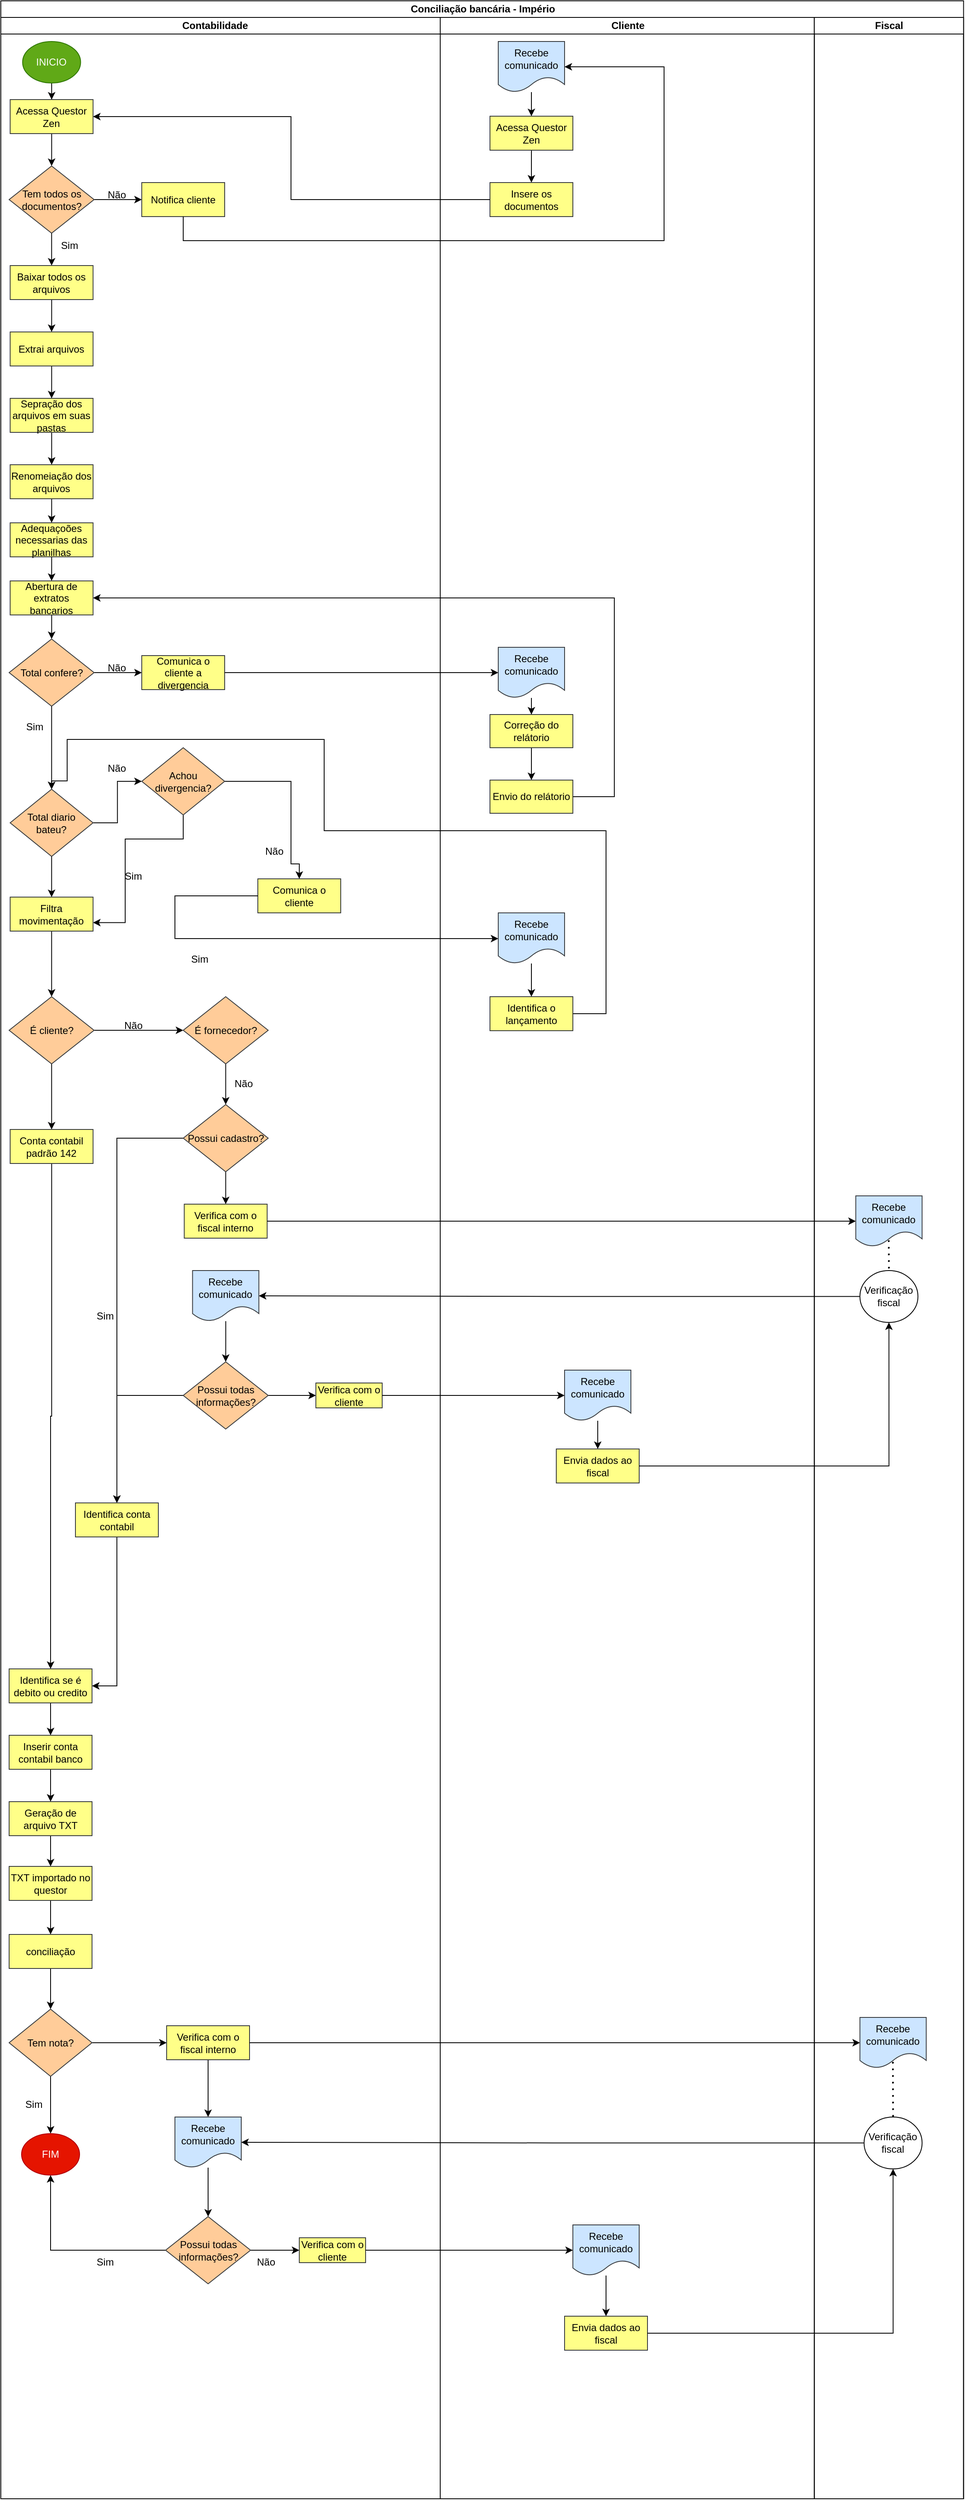 <mxfile version="28.0.4">
  <diagram name="Página-1" id="gt7JFg-ZeBFGMat_TXNC">
    <mxGraphModel dx="1097" dy="1836" grid="1" gridSize="10" guides="1" tooltips="1" connect="1" arrows="1" fold="1" page="1" pageScale="1" pageWidth="827" pageHeight="1169" math="0" shadow="0">
      <root>
        <mxCell id="0" />
        <mxCell id="1" parent="0" />
        <mxCell id="XrPwsxhPPcAVkraKSBYi-13" value="Conciliação bancária - Império" style="swimlane;childLayout=stackLayout;resizeParent=1;resizeParentMax=0;startSize=20;html=1;" parent="1" vertex="1">
          <mxGeometry y="-1120" width="1161.25" height="3010" as="geometry" />
        </mxCell>
        <mxCell id="XrPwsxhPPcAVkraKSBYi-14" value="&amp;nbsp; &amp;nbsp; &amp;nbsp; Contabilidade&lt;span style=&quot;white-space: pre;&quot;&gt;&#x9;&lt;/span&gt;&lt;span style=&quot;white-space: pre;&quot;&gt;&#x9;&lt;/span&gt;" style="swimlane;startSize=20;html=1;align=center;" parent="XrPwsxhPPcAVkraKSBYi-13" vertex="1">
          <mxGeometry y="20" width="530" height="2990" as="geometry" />
        </mxCell>
        <mxCell id="XrPwsxhPPcAVkraKSBYi-31" style="edgeStyle=orthogonalEdgeStyle;rounded=0;orthogonalLoop=1;jettySize=auto;html=1;" parent="XrPwsxhPPcAVkraKSBYi-14" source="XrPwsxhPPcAVkraKSBYi-18" target="XrPwsxhPPcAVkraKSBYi-28" edge="1">
          <mxGeometry relative="1" as="geometry" />
        </mxCell>
        <mxCell id="XrPwsxhPPcAVkraKSBYi-18" value="INICIO" style="ellipse;whiteSpace=wrap;html=1;fillColor=#60a917;fontColor=#ffffff;strokeColor=#2D7600;" parent="XrPwsxhPPcAVkraKSBYi-14" vertex="1">
          <mxGeometry x="26.25" y="29" width="70" height="50" as="geometry" />
        </mxCell>
        <mxCell id="XrPwsxhPPcAVkraKSBYi-35" style="edgeStyle=orthogonalEdgeStyle;rounded=0;orthogonalLoop=1;jettySize=auto;html=1;entryX=0.5;entryY=0;entryDx=0;entryDy=0;" parent="XrPwsxhPPcAVkraKSBYi-14" source="XrPwsxhPPcAVkraKSBYi-21" target="XrPwsxhPPcAVkraKSBYi-24" edge="1">
          <mxGeometry relative="1" as="geometry" />
        </mxCell>
        <mxCell id="XrPwsxhPPcAVkraKSBYi-37" style="edgeStyle=orthogonalEdgeStyle;rounded=0;orthogonalLoop=1;jettySize=auto;html=1;entryX=0;entryY=0.5;entryDx=0;entryDy=0;" parent="XrPwsxhPPcAVkraKSBYi-14" source="XrPwsxhPPcAVkraKSBYi-21" target="XrPwsxhPPcAVkraKSBYi-36" edge="1">
          <mxGeometry relative="1" as="geometry" />
        </mxCell>
        <mxCell id="XrPwsxhPPcAVkraKSBYi-21" value="Tem todos os documentos?" style="rhombus;whiteSpace=wrap;html=1;fillColor=#ffcc99;strokeColor=#36393d;" parent="XrPwsxhPPcAVkraKSBYi-14" vertex="1">
          <mxGeometry x="10" y="179" width="102.5" height="81" as="geometry" />
        </mxCell>
        <mxCell id="XrPwsxhPPcAVkraKSBYi-52" style="edgeStyle=orthogonalEdgeStyle;rounded=0;orthogonalLoop=1;jettySize=auto;html=1;entryX=0.5;entryY=0;entryDx=0;entryDy=0;" parent="XrPwsxhPPcAVkraKSBYi-14" source="XrPwsxhPPcAVkraKSBYi-24" target="XrPwsxhPPcAVkraKSBYi-51" edge="1">
          <mxGeometry relative="1" as="geometry" />
        </mxCell>
        <mxCell id="XrPwsxhPPcAVkraKSBYi-24" value="Baixar todos os arquivos" style="rounded=0;whiteSpace=wrap;html=1;fillColor=#ffff88;strokeColor=#36393d;" parent="XrPwsxhPPcAVkraKSBYi-14" vertex="1">
          <mxGeometry x="11.25" y="299" width="100" height="41" as="geometry" />
        </mxCell>
        <mxCell id="XrPwsxhPPcAVkraKSBYi-32" style="edgeStyle=orthogonalEdgeStyle;rounded=0;orthogonalLoop=1;jettySize=auto;html=1;entryX=0.5;entryY=0;entryDx=0;entryDy=0;" parent="XrPwsxhPPcAVkraKSBYi-14" source="XrPwsxhPPcAVkraKSBYi-28" target="XrPwsxhPPcAVkraKSBYi-21" edge="1">
          <mxGeometry relative="1" as="geometry" />
        </mxCell>
        <mxCell id="XrPwsxhPPcAVkraKSBYi-28" value="Acessa Questor Zen" style="rounded=0;whiteSpace=wrap;html=1;fillColor=#ffff88;strokeColor=#36393d;" parent="XrPwsxhPPcAVkraKSBYi-14" vertex="1">
          <mxGeometry x="11.25" y="99" width="100" height="41" as="geometry" />
        </mxCell>
        <mxCell id="XrPwsxhPPcAVkraKSBYi-36" value="Notifica cliente" style="rounded=0;whiteSpace=wrap;html=1;fillColor=#ffff88;strokeColor=#36393d;" parent="XrPwsxhPPcAVkraKSBYi-14" vertex="1">
          <mxGeometry x="170" y="199" width="100" height="41" as="geometry" />
        </mxCell>
        <mxCell id="XrPwsxhPPcAVkraKSBYi-38" value="Sim" style="text;strokeColor=none;align=center;fillColor=none;html=1;verticalAlign=middle;whiteSpace=wrap;rounded=0;" parent="XrPwsxhPPcAVkraKSBYi-14" vertex="1">
          <mxGeometry x="52.5" y="260" width="60" height="30" as="geometry" />
        </mxCell>
        <mxCell id="XrPwsxhPPcAVkraKSBYi-39" value="Não" style="text;strokeColor=none;align=center;fillColor=none;html=1;verticalAlign=middle;whiteSpace=wrap;rounded=0;" parent="XrPwsxhPPcAVkraKSBYi-14" vertex="1">
          <mxGeometry x="110" y="199" width="60" height="30" as="geometry" />
        </mxCell>
        <mxCell id="XrPwsxhPPcAVkraKSBYi-81" style="edgeStyle=orthogonalEdgeStyle;rounded=0;orthogonalLoop=1;jettySize=auto;html=1;entryX=0.5;entryY=0;entryDx=0;entryDy=0;" parent="XrPwsxhPPcAVkraKSBYi-14" source="XrPwsxhPPcAVkraKSBYi-51" target="XrPwsxhPPcAVkraKSBYi-80" edge="1">
          <mxGeometry relative="1" as="geometry" />
        </mxCell>
        <mxCell id="XrPwsxhPPcAVkraKSBYi-51" value="Extrai arquivos" style="rounded=0;whiteSpace=wrap;html=1;fillColor=#ffff88;strokeColor=#36393d;" parent="XrPwsxhPPcAVkraKSBYi-14" vertex="1">
          <mxGeometry x="11.25" y="379" width="100" height="41" as="geometry" />
        </mxCell>
        <mxCell id="XrPwsxhPPcAVkraKSBYi-83" style="edgeStyle=orthogonalEdgeStyle;rounded=0;orthogonalLoop=1;jettySize=auto;html=1;" parent="XrPwsxhPPcAVkraKSBYi-14" source="XrPwsxhPPcAVkraKSBYi-80" target="XrPwsxhPPcAVkraKSBYi-82" edge="1">
          <mxGeometry relative="1" as="geometry" />
        </mxCell>
        <mxCell id="XrPwsxhPPcAVkraKSBYi-80" value="Sepração dos arquivos em suas pastas" style="rounded=0;whiteSpace=wrap;html=1;fillColor=#ffff88;strokeColor=#36393d;" parent="XrPwsxhPPcAVkraKSBYi-14" vertex="1">
          <mxGeometry x="11.25" y="459" width="100" height="41" as="geometry" />
        </mxCell>
        <mxCell id="XrPwsxhPPcAVkraKSBYi-85" style="edgeStyle=orthogonalEdgeStyle;rounded=0;orthogonalLoop=1;jettySize=auto;html=1;entryX=0.5;entryY=0;entryDx=0;entryDy=0;" parent="XrPwsxhPPcAVkraKSBYi-14" source="XrPwsxhPPcAVkraKSBYi-82" target="XrPwsxhPPcAVkraKSBYi-84" edge="1">
          <mxGeometry relative="1" as="geometry" />
        </mxCell>
        <mxCell id="XrPwsxhPPcAVkraKSBYi-82" value="Renomeiação dos arquivos" style="rounded=0;whiteSpace=wrap;html=1;fillColor=#ffff88;strokeColor=#36393d;" parent="XrPwsxhPPcAVkraKSBYi-14" vertex="1">
          <mxGeometry x="11.25" y="539" width="100" height="41" as="geometry" />
        </mxCell>
        <mxCell id="XrPwsxhPPcAVkraKSBYi-87" style="edgeStyle=orthogonalEdgeStyle;rounded=0;orthogonalLoop=1;jettySize=auto;html=1;entryX=0.5;entryY=0;entryDx=0;entryDy=0;" parent="XrPwsxhPPcAVkraKSBYi-14" source="XrPwsxhPPcAVkraKSBYi-84" target="XrPwsxhPPcAVkraKSBYi-86" edge="1">
          <mxGeometry relative="1" as="geometry" />
        </mxCell>
        <mxCell id="XrPwsxhPPcAVkraKSBYi-84" value="Adequaçoões necessarias das planilhas" style="rounded=0;whiteSpace=wrap;html=1;fillColor=#ffff88;strokeColor=#36393d;" parent="XrPwsxhPPcAVkraKSBYi-14" vertex="1">
          <mxGeometry x="11.25" y="609" width="100" height="41" as="geometry" />
        </mxCell>
        <mxCell id="XrPwsxhPPcAVkraKSBYi-89" style="edgeStyle=orthogonalEdgeStyle;rounded=0;orthogonalLoop=1;jettySize=auto;html=1;" parent="XrPwsxhPPcAVkraKSBYi-14" source="XrPwsxhPPcAVkraKSBYi-86" target="XrPwsxhPPcAVkraKSBYi-88" edge="1">
          <mxGeometry relative="1" as="geometry" />
        </mxCell>
        <mxCell id="XrPwsxhPPcAVkraKSBYi-86" value="Abertura de extratos bancarios" style="rounded=0;whiteSpace=wrap;html=1;fillColor=#ffff88;strokeColor=#36393d;" parent="XrPwsxhPPcAVkraKSBYi-14" vertex="1">
          <mxGeometry x="11.25" y="679" width="100" height="41" as="geometry" />
        </mxCell>
        <mxCell id="XrPwsxhPPcAVkraKSBYi-91" style="edgeStyle=orthogonalEdgeStyle;rounded=0;orthogonalLoop=1;jettySize=auto;html=1;entryX=0;entryY=0.5;entryDx=0;entryDy=0;" parent="XrPwsxhPPcAVkraKSBYi-14" source="XrPwsxhPPcAVkraKSBYi-88" target="XrPwsxhPPcAVkraKSBYi-90" edge="1">
          <mxGeometry relative="1" as="geometry" />
        </mxCell>
        <mxCell id="XrPwsxhPPcAVkraKSBYi-103" style="edgeStyle=orthogonalEdgeStyle;rounded=0;orthogonalLoop=1;jettySize=auto;html=1;entryX=0.5;entryY=0;entryDx=0;entryDy=0;" parent="XrPwsxhPPcAVkraKSBYi-14" source="XrPwsxhPPcAVkraKSBYi-88" target="m1FORfWF1Ml0HPciCbvD-1" edge="1">
          <mxGeometry relative="1" as="geometry">
            <mxPoint x="61.25" y="869" as="targetPoint" />
          </mxGeometry>
        </mxCell>
        <mxCell id="XrPwsxhPPcAVkraKSBYi-88" value="Total confere?" style="rhombus;whiteSpace=wrap;html=1;fillColor=#ffcc99;strokeColor=#36393d;" parent="XrPwsxhPPcAVkraKSBYi-14" vertex="1">
          <mxGeometry x="10" y="749" width="102.5" height="81" as="geometry" />
        </mxCell>
        <mxCell id="XrPwsxhPPcAVkraKSBYi-90" value="Comunica o cliente a divergencia" style="rounded=0;whiteSpace=wrap;html=1;fillColor=#ffff88;strokeColor=#36393d;" parent="XrPwsxhPPcAVkraKSBYi-14" vertex="1">
          <mxGeometry x="170" y="769" width="100" height="41" as="geometry" />
        </mxCell>
        <mxCell id="XrPwsxhPPcAVkraKSBYi-104" value="Sim" style="text;strokeColor=none;align=center;fillColor=none;html=1;verticalAlign=middle;whiteSpace=wrap;rounded=0;" parent="XrPwsxhPPcAVkraKSBYi-14" vertex="1">
          <mxGeometry x="11.25" y="840" width="60" height="30" as="geometry" />
        </mxCell>
        <mxCell id="XrPwsxhPPcAVkraKSBYi-105" value="Não" style="text;strokeColor=none;align=center;fillColor=none;html=1;verticalAlign=middle;whiteSpace=wrap;rounded=0;" parent="XrPwsxhPPcAVkraKSBYi-14" vertex="1">
          <mxGeometry x="110" y="769" width="60" height="30" as="geometry" />
        </mxCell>
        <mxCell id="m1FORfWF1Ml0HPciCbvD-10" style="edgeStyle=orthogonalEdgeStyle;rounded=0;orthogonalLoop=1;jettySize=auto;html=1;entryX=0;entryY=0.5;entryDx=0;entryDy=0;" parent="XrPwsxhPPcAVkraKSBYi-14" source="m1FORfWF1Ml0HPciCbvD-1" target="m1FORfWF1Ml0HPciCbvD-3" edge="1">
          <mxGeometry relative="1" as="geometry" />
        </mxCell>
        <mxCell id="m1FORfWF1Ml0HPciCbvD-15" style="edgeStyle=orthogonalEdgeStyle;rounded=0;orthogonalLoop=1;jettySize=auto;html=1;" parent="XrPwsxhPPcAVkraKSBYi-14" source="m1FORfWF1Ml0HPciCbvD-1" target="m1FORfWF1Ml0HPciCbvD-14" edge="1">
          <mxGeometry relative="1" as="geometry" />
        </mxCell>
        <mxCell id="m1FORfWF1Ml0HPciCbvD-1" value="Total diario bateu?" style="rhombus;whiteSpace=wrap;html=1;fillColor=#ffcc99;strokeColor=#36393d;" parent="XrPwsxhPPcAVkraKSBYi-14" vertex="1">
          <mxGeometry x="11.25" y="930" width="100" height="81" as="geometry" />
        </mxCell>
        <mxCell id="m1FORfWF1Ml0HPciCbvD-2" style="edgeStyle=orthogonalEdgeStyle;rounded=0;orthogonalLoop=1;jettySize=auto;html=1;entryX=0.5;entryY=0;entryDx=0;entryDy=0;" parent="XrPwsxhPPcAVkraKSBYi-14" source="m1FORfWF1Ml0HPciCbvD-3" target="m1FORfWF1Ml0HPciCbvD-4" edge="1">
          <mxGeometry relative="1" as="geometry">
            <Array as="points">
              <mxPoint x="350" y="921" />
              <mxPoint x="350" y="1020" />
              <mxPoint x="360" y="1020" />
            </Array>
          </mxGeometry>
        </mxCell>
        <mxCell id="m1FORfWF1Ml0HPciCbvD-16" style="edgeStyle=orthogonalEdgeStyle;rounded=0;orthogonalLoop=1;jettySize=auto;html=1;entryX=1;entryY=0.75;entryDx=0;entryDy=0;" parent="XrPwsxhPPcAVkraKSBYi-14" source="m1FORfWF1Ml0HPciCbvD-3" target="m1FORfWF1Ml0HPciCbvD-14" edge="1">
          <mxGeometry relative="1" as="geometry">
            <Array as="points">
              <mxPoint x="220" y="990" />
              <mxPoint x="150" y="990" />
              <mxPoint x="150" y="1091" />
            </Array>
          </mxGeometry>
        </mxCell>
        <mxCell id="m1FORfWF1Ml0HPciCbvD-3" value="Achou divergencia?" style="rhombus;whiteSpace=wrap;html=1;fillColor=#ffcc99;strokeColor=#36393d;" parent="XrPwsxhPPcAVkraKSBYi-14" vertex="1">
          <mxGeometry x="170" y="880" width="100" height="81" as="geometry" />
        </mxCell>
        <mxCell id="m1FORfWF1Ml0HPciCbvD-4" value="Comunica o cliente" style="rounded=0;whiteSpace=wrap;html=1;fillColor=#ffff88;strokeColor=#36393d;" parent="XrPwsxhPPcAVkraKSBYi-14" vertex="1">
          <mxGeometry x="310" y="1038" width="100" height="41" as="geometry" />
        </mxCell>
        <mxCell id="m1FORfWF1Ml0HPciCbvD-5" value="Não" style="text;strokeColor=none;align=center;fillColor=none;html=1;verticalAlign=middle;whiteSpace=wrap;rounded=0;" parent="XrPwsxhPPcAVkraKSBYi-14" vertex="1">
          <mxGeometry x="300" y="990" width="60" height="30" as="geometry" />
        </mxCell>
        <mxCell id="m1FORfWF1Ml0HPciCbvD-11" value="Não" style="text;strokeColor=none;align=center;fillColor=none;html=1;verticalAlign=middle;whiteSpace=wrap;rounded=0;" parent="XrPwsxhPPcAVkraKSBYi-14" vertex="1">
          <mxGeometry x="110" y="890" width="60" height="30" as="geometry" />
        </mxCell>
        <mxCell id="m1FORfWF1Ml0HPciCbvD-28" style="edgeStyle=orthogonalEdgeStyle;rounded=0;orthogonalLoop=1;jettySize=auto;html=1;entryX=0.5;entryY=0;entryDx=0;entryDy=0;" parent="XrPwsxhPPcAVkraKSBYi-14" source="m1FORfWF1Ml0HPciCbvD-14" target="m1FORfWF1Ml0HPciCbvD-26" edge="1">
          <mxGeometry relative="1" as="geometry" />
        </mxCell>
        <mxCell id="m1FORfWF1Ml0HPciCbvD-14" value="Filtra movimentação" style="rounded=0;whiteSpace=wrap;html=1;fillColor=#ffff88;strokeColor=#36393d;" parent="XrPwsxhPPcAVkraKSBYi-14" vertex="1">
          <mxGeometry x="11.25" y="1060" width="100" height="41" as="geometry" />
        </mxCell>
        <mxCell id="m1FORfWF1Ml0HPciCbvD-17" value="Sim" style="text;strokeColor=none;align=center;fillColor=none;html=1;verticalAlign=middle;whiteSpace=wrap;rounded=0;" parent="XrPwsxhPPcAVkraKSBYi-14" vertex="1">
          <mxGeometry x="130" y="1020" width="60" height="30" as="geometry" />
        </mxCell>
        <mxCell id="m1FORfWF1Ml0HPciCbvD-31" style="edgeStyle=orthogonalEdgeStyle;rounded=0;orthogonalLoop=1;jettySize=auto;html=1;" parent="XrPwsxhPPcAVkraKSBYi-14" source="m1FORfWF1Ml0HPciCbvD-26" target="m1FORfWF1Ml0HPciCbvD-30" edge="1">
          <mxGeometry relative="1" as="geometry" />
        </mxCell>
        <mxCell id="m1FORfWF1Ml0HPciCbvD-314" style="edgeStyle=orthogonalEdgeStyle;rounded=0;orthogonalLoop=1;jettySize=auto;html=1;entryX=0.5;entryY=0;entryDx=0;entryDy=0;" parent="XrPwsxhPPcAVkraKSBYi-14" source="m1FORfWF1Ml0HPciCbvD-26" target="m1FORfWF1Ml0HPciCbvD-313" edge="1">
          <mxGeometry relative="1" as="geometry" />
        </mxCell>
        <mxCell id="m1FORfWF1Ml0HPciCbvD-26" value="É cliente?" style="rhombus;whiteSpace=wrap;html=1;fillColor=#ffcc99;strokeColor=#36393d;" parent="XrPwsxhPPcAVkraKSBYi-14" vertex="1">
          <mxGeometry x="10" y="1180" width="102.5" height="81" as="geometry" />
        </mxCell>
        <mxCell id="m1FORfWF1Ml0HPciCbvD-29" value="Não" style="text;strokeColor=none;align=center;fillColor=none;html=1;verticalAlign=middle;whiteSpace=wrap;rounded=0;" parent="XrPwsxhPPcAVkraKSBYi-14" vertex="1">
          <mxGeometry x="130" y="1200" width="60" height="30" as="geometry" />
        </mxCell>
        <mxCell id="m1FORfWF1Ml0HPciCbvD-34" style="edgeStyle=orthogonalEdgeStyle;rounded=0;orthogonalLoop=1;jettySize=auto;html=1;entryX=0.5;entryY=0;entryDx=0;entryDy=0;" parent="XrPwsxhPPcAVkraKSBYi-14" source="m1FORfWF1Ml0HPciCbvD-30" target="m1FORfWF1Ml0HPciCbvD-32" edge="1">
          <mxGeometry relative="1" as="geometry" />
        </mxCell>
        <mxCell id="m1FORfWF1Ml0HPciCbvD-30" value="É fornecedor?" style="rhombus;whiteSpace=wrap;html=1;fillColor=#ffcc99;strokeColor=#36393d;" parent="XrPwsxhPPcAVkraKSBYi-14" vertex="1">
          <mxGeometry x="220" y="1180" width="102.5" height="81" as="geometry" />
        </mxCell>
        <mxCell id="m1FORfWF1Ml0HPciCbvD-316" style="edgeStyle=orthogonalEdgeStyle;rounded=0;orthogonalLoop=1;jettySize=auto;html=1;entryX=0.5;entryY=0;entryDx=0;entryDy=0;" parent="XrPwsxhPPcAVkraKSBYi-14" source="m1FORfWF1Ml0HPciCbvD-32" target="m1FORfWF1Ml0HPciCbvD-315" edge="1">
          <mxGeometry relative="1" as="geometry" />
        </mxCell>
        <mxCell id="m1FORfWF1Ml0HPciCbvD-346" style="edgeStyle=orthogonalEdgeStyle;rounded=0;orthogonalLoop=1;jettySize=auto;html=1;entryX=0.5;entryY=0;entryDx=0;entryDy=0;" parent="XrPwsxhPPcAVkraKSBYi-14" source="m1FORfWF1Ml0HPciCbvD-32" target="m1FORfWF1Ml0HPciCbvD-339" edge="1">
          <mxGeometry relative="1" as="geometry" />
        </mxCell>
        <mxCell id="m1FORfWF1Ml0HPciCbvD-32" value="Possui cadastro?" style="rhombus;whiteSpace=wrap;html=1;fillColor=#ffcc99;strokeColor=#36393d;" parent="XrPwsxhPPcAVkraKSBYi-14" vertex="1">
          <mxGeometry x="220" y="1310" width="102.5" height="81" as="geometry" />
        </mxCell>
        <mxCell id="m1FORfWF1Ml0HPciCbvD-35" value="Não" style="text;strokeColor=none;align=center;fillColor=none;html=1;verticalAlign=middle;whiteSpace=wrap;rounded=0;" parent="XrPwsxhPPcAVkraKSBYi-14" vertex="1">
          <mxGeometry x="262.5" y="1270" width="60" height="30" as="geometry" />
        </mxCell>
        <mxCell id="m1FORfWF1Ml0HPciCbvD-343" style="edgeStyle=orthogonalEdgeStyle;rounded=0;orthogonalLoop=1;jettySize=auto;html=1;" parent="XrPwsxhPPcAVkraKSBYi-14" source="m1FORfWF1Ml0HPciCbvD-313" target="m1FORfWF1Ml0HPciCbvD-352" edge="1">
          <mxGeometry relative="1" as="geometry">
            <mxPoint x="61.25" y="1980.0" as="targetPoint" />
          </mxGeometry>
        </mxCell>
        <mxCell id="m1FORfWF1Ml0HPciCbvD-313" value="Conta contabil padrão 142" style="rounded=0;whiteSpace=wrap;html=1;fillColor=#ffff88;strokeColor=#36393d;" parent="XrPwsxhPPcAVkraKSBYi-14" vertex="1">
          <mxGeometry x="11.25" y="1340" width="100" height="41" as="geometry" />
        </mxCell>
        <mxCell id="m1FORfWF1Ml0HPciCbvD-315" value="Verifica com o fiscal interno" style="rounded=0;whiteSpace=wrap;html=1;fillColor=#ffff88;strokeColor=#36393d;" parent="XrPwsxhPPcAVkraKSBYi-14" vertex="1">
          <mxGeometry x="221.25" y="1430" width="100" height="41" as="geometry" />
        </mxCell>
        <mxCell id="m1FORfWF1Ml0HPciCbvD-328" style="edgeStyle=orthogonalEdgeStyle;rounded=0;orthogonalLoop=1;jettySize=auto;html=1;" parent="XrPwsxhPPcAVkraKSBYi-14" source="m1FORfWF1Ml0HPciCbvD-324" target="m1FORfWF1Ml0HPciCbvD-329" edge="1">
          <mxGeometry relative="1" as="geometry">
            <mxPoint x="271.3" y="1610" as="targetPoint" />
          </mxGeometry>
        </mxCell>
        <mxCell id="m1FORfWF1Ml0HPciCbvD-324" value="Recebe comunicado" style="shape=document;whiteSpace=wrap;html=1;boundedLbl=1;fillColor=#cce5ff;strokeColor=#36393d;" parent="XrPwsxhPPcAVkraKSBYi-14" vertex="1">
          <mxGeometry x="231.25" y="1510" width="80" height="61" as="geometry" />
        </mxCell>
        <mxCell id="m1FORfWF1Ml0HPciCbvD-333" style="edgeStyle=orthogonalEdgeStyle;rounded=0;orthogonalLoop=1;jettySize=auto;html=1;entryX=0;entryY=0.5;entryDx=0;entryDy=0;" parent="XrPwsxhPPcAVkraKSBYi-14" source="m1FORfWF1Ml0HPciCbvD-329" target="m1FORfWF1Ml0HPciCbvD-331" edge="1">
          <mxGeometry relative="1" as="geometry" />
        </mxCell>
        <mxCell id="m1FORfWF1Ml0HPciCbvD-340" style="edgeStyle=orthogonalEdgeStyle;rounded=0;orthogonalLoop=1;jettySize=auto;html=1;entryX=0.5;entryY=0;entryDx=0;entryDy=0;" parent="XrPwsxhPPcAVkraKSBYi-14" source="m1FORfWF1Ml0HPciCbvD-329" target="m1FORfWF1Ml0HPciCbvD-339" edge="1">
          <mxGeometry relative="1" as="geometry" />
        </mxCell>
        <mxCell id="m1FORfWF1Ml0HPciCbvD-329" value="Possui todas informações?" style="rhombus;whiteSpace=wrap;html=1;fillColor=#ffcc99;strokeColor=#36393d;" parent="XrPwsxhPPcAVkraKSBYi-14" vertex="1">
          <mxGeometry x="220" y="1620" width="102.5" height="81" as="geometry" />
        </mxCell>
        <mxCell id="m1FORfWF1Ml0HPciCbvD-331" value="Verifica com o cliente" style="rounded=0;whiteSpace=wrap;html=1;fillColor=#ffff88;strokeColor=#36393d;" parent="XrPwsxhPPcAVkraKSBYi-14" vertex="1">
          <mxGeometry x="380" y="1645.5" width="80" height="30" as="geometry" />
        </mxCell>
        <mxCell id="m1FORfWF1Ml0HPciCbvD-353" style="edgeStyle=orthogonalEdgeStyle;rounded=0;orthogonalLoop=1;jettySize=auto;html=1;entryX=1;entryY=0.5;entryDx=0;entryDy=0;" parent="XrPwsxhPPcAVkraKSBYi-14" source="m1FORfWF1Ml0HPciCbvD-339" target="m1FORfWF1Ml0HPciCbvD-352" edge="1">
          <mxGeometry relative="1" as="geometry" />
        </mxCell>
        <mxCell id="m1FORfWF1Ml0HPciCbvD-339" value="Identifica conta contabil" style="rounded=0;whiteSpace=wrap;html=1;fillColor=#ffff88;strokeColor=#36393d;" parent="XrPwsxhPPcAVkraKSBYi-14" vertex="1">
          <mxGeometry x="90" y="1790" width="100" height="41" as="geometry" />
        </mxCell>
        <mxCell id="m1FORfWF1Ml0HPciCbvD-347" value="Sim" style="text;strokeColor=none;align=center;fillColor=none;html=1;verticalAlign=middle;whiteSpace=wrap;rounded=0;" parent="XrPwsxhPPcAVkraKSBYi-14" vertex="1">
          <mxGeometry x="210" y="1120" width="60" height="30" as="geometry" />
        </mxCell>
        <mxCell id="m1FORfWF1Ml0HPciCbvD-351" value="Sim" style="text;strokeColor=none;align=center;fillColor=none;html=1;verticalAlign=middle;whiteSpace=wrap;rounded=0;" parent="XrPwsxhPPcAVkraKSBYi-14" vertex="1">
          <mxGeometry x="96.25" y="1550" width="60" height="30" as="geometry" />
        </mxCell>
        <mxCell id="m1FORfWF1Ml0HPciCbvD-355" style="edgeStyle=orthogonalEdgeStyle;rounded=0;orthogonalLoop=1;jettySize=auto;html=1;" parent="XrPwsxhPPcAVkraKSBYi-14" source="m1FORfWF1Ml0HPciCbvD-352" target="m1FORfWF1Ml0HPciCbvD-354" edge="1">
          <mxGeometry relative="1" as="geometry" />
        </mxCell>
        <mxCell id="m1FORfWF1Ml0HPciCbvD-352" value="Identifica se é debito ou credito" style="rounded=0;whiteSpace=wrap;html=1;fillColor=#ffff88;strokeColor=#36393d;" parent="XrPwsxhPPcAVkraKSBYi-14" vertex="1">
          <mxGeometry x="10" y="1990" width="100" height="41" as="geometry" />
        </mxCell>
        <mxCell id="m1FORfWF1Ml0HPciCbvD-359" style="edgeStyle=orthogonalEdgeStyle;rounded=0;orthogonalLoop=1;jettySize=auto;html=1;" parent="XrPwsxhPPcAVkraKSBYi-14" source="m1FORfWF1Ml0HPciCbvD-354" target="m1FORfWF1Ml0HPciCbvD-356" edge="1">
          <mxGeometry relative="1" as="geometry" />
        </mxCell>
        <mxCell id="m1FORfWF1Ml0HPciCbvD-354" value="Inserir conta contabil banco" style="rounded=0;whiteSpace=wrap;html=1;fillColor=#ffff88;strokeColor=#36393d;" parent="XrPwsxhPPcAVkraKSBYi-14" vertex="1">
          <mxGeometry x="10" y="2070" width="100" height="41" as="geometry" />
        </mxCell>
        <mxCell id="m1FORfWF1Ml0HPciCbvD-360" style="edgeStyle=orthogonalEdgeStyle;rounded=0;orthogonalLoop=1;jettySize=auto;html=1;" parent="XrPwsxhPPcAVkraKSBYi-14" source="m1FORfWF1Ml0HPciCbvD-356" target="m1FORfWF1Ml0HPciCbvD-357" edge="1">
          <mxGeometry relative="1" as="geometry" />
        </mxCell>
        <mxCell id="m1FORfWF1Ml0HPciCbvD-356" value="Geração de arquivo TXT" style="rounded=0;whiteSpace=wrap;html=1;fillColor=#ffff88;strokeColor=#36393d;" parent="XrPwsxhPPcAVkraKSBYi-14" vertex="1">
          <mxGeometry x="10" y="2150" width="100" height="41" as="geometry" />
        </mxCell>
        <mxCell id="m1FORfWF1Ml0HPciCbvD-361" style="edgeStyle=orthogonalEdgeStyle;rounded=0;orthogonalLoop=1;jettySize=auto;html=1;" parent="XrPwsxhPPcAVkraKSBYi-14" source="m1FORfWF1Ml0HPciCbvD-357" target="m1FORfWF1Ml0HPciCbvD-358" edge="1">
          <mxGeometry relative="1" as="geometry" />
        </mxCell>
        <mxCell id="m1FORfWF1Ml0HPciCbvD-357" value="TXT importado no questor" style="rounded=0;whiteSpace=wrap;html=1;fillColor=#ffff88;strokeColor=#36393d;" parent="XrPwsxhPPcAVkraKSBYi-14" vertex="1">
          <mxGeometry x="10" y="2228" width="100" height="41" as="geometry" />
        </mxCell>
        <mxCell id="m1FORfWF1Ml0HPciCbvD-363" style="edgeStyle=orthogonalEdgeStyle;rounded=0;orthogonalLoop=1;jettySize=auto;html=1;" parent="XrPwsxhPPcAVkraKSBYi-14" source="m1FORfWF1Ml0HPciCbvD-358" target="m1FORfWF1Ml0HPciCbvD-362" edge="1">
          <mxGeometry relative="1" as="geometry" />
        </mxCell>
        <mxCell id="m1FORfWF1Ml0HPciCbvD-358" value="conciliação" style="rounded=0;whiteSpace=wrap;html=1;fillColor=#ffff88;strokeColor=#36393d;" parent="XrPwsxhPPcAVkraKSBYi-14" vertex="1">
          <mxGeometry x="10" y="2310" width="100" height="41" as="geometry" />
        </mxCell>
        <mxCell id="m1FORfWF1Ml0HPciCbvD-366" style="edgeStyle=orthogonalEdgeStyle;rounded=0;orthogonalLoop=1;jettySize=auto;html=1;entryX=0.5;entryY=0;entryDx=0;entryDy=0;" parent="XrPwsxhPPcAVkraKSBYi-14" source="m1FORfWF1Ml0HPciCbvD-362" target="m1FORfWF1Ml0HPciCbvD-365" edge="1">
          <mxGeometry relative="1" as="geometry" />
        </mxCell>
        <mxCell id="m1FORfWF1Ml0HPciCbvD-451" style="edgeStyle=orthogonalEdgeStyle;rounded=0;orthogonalLoop=1;jettySize=auto;html=1;" parent="XrPwsxhPPcAVkraKSBYi-14" source="m1FORfWF1Ml0HPciCbvD-362" target="m1FORfWF1Ml0HPciCbvD-450" edge="1">
          <mxGeometry relative="1" as="geometry" />
        </mxCell>
        <mxCell id="m1FORfWF1Ml0HPciCbvD-362" value="Tem nota?" style="rhombus;whiteSpace=wrap;html=1;fillColor=#ffcc99;strokeColor=#36393d;" parent="XrPwsxhPPcAVkraKSBYi-14" vertex="1">
          <mxGeometry x="10" y="2400" width="100" height="81" as="geometry" />
        </mxCell>
        <mxCell id="m1FORfWF1Ml0HPciCbvD-365" value="FIM" style="ellipse;whiteSpace=wrap;html=1;fillColor=#e51400;strokeColor=#B20000;fontColor=#ffffff;" parent="XrPwsxhPPcAVkraKSBYi-14" vertex="1">
          <mxGeometry x="25" y="2550" width="70" height="50" as="geometry" />
        </mxCell>
        <mxCell id="m1FORfWF1Ml0HPciCbvD-449" value="Sim" style="text;strokeColor=none;align=center;fillColor=none;html=1;verticalAlign=middle;whiteSpace=wrap;rounded=0;" parent="XrPwsxhPPcAVkraKSBYi-14" vertex="1">
          <mxGeometry x="10" y="2500" width="60" height="30" as="geometry" />
        </mxCell>
        <mxCell id="m1FORfWF1Ml0HPciCbvD-457" style="edgeStyle=orthogonalEdgeStyle;rounded=0;orthogonalLoop=1;jettySize=auto;html=1;" parent="XrPwsxhPPcAVkraKSBYi-14" source="m1FORfWF1Ml0HPciCbvD-450" target="m1FORfWF1Ml0HPciCbvD-456" edge="1">
          <mxGeometry relative="1" as="geometry" />
        </mxCell>
        <mxCell id="m1FORfWF1Ml0HPciCbvD-450" value="Verifica com o fiscal interno" style="rounded=0;whiteSpace=wrap;html=1;fillColor=#ffff88;strokeColor=#36393d;" parent="XrPwsxhPPcAVkraKSBYi-14" vertex="1">
          <mxGeometry x="200" y="2420" width="100" height="41" as="geometry" />
        </mxCell>
        <mxCell id="m1FORfWF1Ml0HPciCbvD-459" style="edgeStyle=orthogonalEdgeStyle;rounded=0;orthogonalLoop=1;jettySize=auto;html=1;" parent="XrPwsxhPPcAVkraKSBYi-14" source="m1FORfWF1Ml0HPciCbvD-456" target="m1FORfWF1Ml0HPciCbvD-458" edge="1">
          <mxGeometry relative="1" as="geometry" />
        </mxCell>
        <mxCell id="m1FORfWF1Ml0HPciCbvD-456" value="Recebe comunicado" style="shape=document;whiteSpace=wrap;html=1;boundedLbl=1;fillColor=#cce5ff;strokeColor=#36393d;" parent="XrPwsxhPPcAVkraKSBYi-14" vertex="1">
          <mxGeometry x="210" y="2530" width="80" height="61" as="geometry" />
        </mxCell>
        <mxCell id="m1FORfWF1Ml0HPciCbvD-461" style="edgeStyle=orthogonalEdgeStyle;rounded=0;orthogonalLoop=1;jettySize=auto;html=1;" parent="XrPwsxhPPcAVkraKSBYi-14" source="m1FORfWF1Ml0HPciCbvD-458" target="m1FORfWF1Ml0HPciCbvD-460" edge="1">
          <mxGeometry relative="1" as="geometry" />
        </mxCell>
        <mxCell id="m1FORfWF1Ml0HPciCbvD-477" style="edgeStyle=orthogonalEdgeStyle;rounded=0;orthogonalLoop=1;jettySize=auto;html=1;entryX=0.5;entryY=1;entryDx=0;entryDy=0;" parent="XrPwsxhPPcAVkraKSBYi-14" source="m1FORfWF1Ml0HPciCbvD-458" target="m1FORfWF1Ml0HPciCbvD-365" edge="1">
          <mxGeometry relative="1" as="geometry" />
        </mxCell>
        <mxCell id="m1FORfWF1Ml0HPciCbvD-458" value="Possui todas informações?" style="rhombus;whiteSpace=wrap;html=1;fillColor=#ffcc99;strokeColor=#36393d;" parent="XrPwsxhPPcAVkraKSBYi-14" vertex="1">
          <mxGeometry x="198.75" y="2650" width="102.5" height="81" as="geometry" />
        </mxCell>
        <mxCell id="m1FORfWF1Ml0HPciCbvD-460" value="Verifica com o cliente" style="rounded=0;whiteSpace=wrap;html=1;fillColor=#ffff88;strokeColor=#36393d;" parent="XrPwsxhPPcAVkraKSBYi-14" vertex="1">
          <mxGeometry x="360" y="2675.5" width="80" height="30" as="geometry" />
        </mxCell>
        <mxCell id="m1FORfWF1Ml0HPciCbvD-478" value="Sim" style="text;strokeColor=none;align=center;fillColor=none;html=1;verticalAlign=middle;whiteSpace=wrap;rounded=0;" parent="XrPwsxhPPcAVkraKSBYi-14" vertex="1">
          <mxGeometry x="96.25" y="2690" width="60" height="30" as="geometry" />
        </mxCell>
        <mxCell id="m1FORfWF1Ml0HPciCbvD-479" value="Não" style="text;strokeColor=none;align=center;fillColor=none;html=1;verticalAlign=middle;whiteSpace=wrap;rounded=0;" parent="XrPwsxhPPcAVkraKSBYi-14" vertex="1">
          <mxGeometry x="290" y="2690" width="60" height="30" as="geometry" />
        </mxCell>
        <mxCell id="XrPwsxhPPcAVkraKSBYi-15" value="Cliente" style="swimlane;startSize=20;html=1;" parent="XrPwsxhPPcAVkraKSBYi-13" vertex="1">
          <mxGeometry x="530" y="20" width="451.25" height="2990" as="geometry" />
        </mxCell>
        <mxCell id="XrPwsxhPPcAVkraKSBYi-46" style="edgeStyle=orthogonalEdgeStyle;rounded=0;orthogonalLoop=1;jettySize=auto;html=1;entryX=0.5;entryY=0;entryDx=0;entryDy=0;" parent="XrPwsxhPPcAVkraKSBYi-15" source="XrPwsxhPPcAVkraKSBYi-42" target="XrPwsxhPPcAVkraKSBYi-45" edge="1">
          <mxGeometry relative="1" as="geometry" />
        </mxCell>
        <mxCell id="XrPwsxhPPcAVkraKSBYi-42" value="Recebe comunicado" style="shape=document;whiteSpace=wrap;html=1;boundedLbl=1;fillColor=#cce5ff;strokeColor=#36393d;" parent="XrPwsxhPPcAVkraKSBYi-15" vertex="1">
          <mxGeometry x="70" y="29" width="80" height="61" as="geometry" />
        </mxCell>
        <mxCell id="XrPwsxhPPcAVkraKSBYi-48" style="edgeStyle=orthogonalEdgeStyle;rounded=0;orthogonalLoop=1;jettySize=auto;html=1;entryX=0.5;entryY=0;entryDx=0;entryDy=0;" parent="XrPwsxhPPcAVkraKSBYi-15" source="XrPwsxhPPcAVkraKSBYi-45" target="XrPwsxhPPcAVkraKSBYi-47" edge="1">
          <mxGeometry relative="1" as="geometry" />
        </mxCell>
        <mxCell id="XrPwsxhPPcAVkraKSBYi-45" value="Acessa Questor Zen" style="rounded=0;whiteSpace=wrap;html=1;fillColor=#ffff88;strokeColor=#36393d;" parent="XrPwsxhPPcAVkraKSBYi-15" vertex="1">
          <mxGeometry x="60" y="119" width="100" height="41" as="geometry" />
        </mxCell>
        <mxCell id="XrPwsxhPPcAVkraKSBYi-47" value="Insere os documentos" style="rounded=0;whiteSpace=wrap;html=1;fillColor=#ffff88;strokeColor=#36393d;" parent="XrPwsxhPPcAVkraKSBYi-15" vertex="1">
          <mxGeometry x="60" y="199" width="100" height="41" as="geometry" />
        </mxCell>
        <mxCell id="XrPwsxhPPcAVkraKSBYi-96" style="edgeStyle=orthogonalEdgeStyle;rounded=0;orthogonalLoop=1;jettySize=auto;html=1;" parent="XrPwsxhPPcAVkraKSBYi-15" source="XrPwsxhPPcAVkraKSBYi-92" target="XrPwsxhPPcAVkraKSBYi-95" edge="1">
          <mxGeometry relative="1" as="geometry" />
        </mxCell>
        <mxCell id="XrPwsxhPPcAVkraKSBYi-92" value="Recebe comunicado" style="shape=document;whiteSpace=wrap;html=1;boundedLbl=1;fillColor=#cce5ff;strokeColor=#36393d;" parent="XrPwsxhPPcAVkraKSBYi-15" vertex="1">
          <mxGeometry x="70" y="759" width="80" height="61" as="geometry" />
        </mxCell>
        <mxCell id="XrPwsxhPPcAVkraKSBYi-98" style="edgeStyle=orthogonalEdgeStyle;rounded=0;orthogonalLoop=1;jettySize=auto;html=1;" parent="XrPwsxhPPcAVkraKSBYi-15" source="XrPwsxhPPcAVkraKSBYi-95" target="XrPwsxhPPcAVkraKSBYi-97" edge="1">
          <mxGeometry relative="1" as="geometry" />
        </mxCell>
        <mxCell id="XrPwsxhPPcAVkraKSBYi-95" value="Correção do relátorio" style="rounded=0;whiteSpace=wrap;html=1;fillColor=#ffff88;strokeColor=#36393d;" parent="XrPwsxhPPcAVkraKSBYi-15" vertex="1">
          <mxGeometry x="60" y="840" width="100" height="40" as="geometry" />
        </mxCell>
        <mxCell id="XrPwsxhPPcAVkraKSBYi-97" value="Envio do relátorio" style="rounded=0;whiteSpace=wrap;html=1;fillColor=#ffff88;strokeColor=#36393d;" parent="XrPwsxhPPcAVkraKSBYi-15" vertex="1">
          <mxGeometry x="60" y="919" width="100" height="40" as="geometry" />
        </mxCell>
        <mxCell id="m1FORfWF1Ml0HPciCbvD-7" value="Recebe comunicado" style="shape=document;whiteSpace=wrap;html=1;boundedLbl=1;fillColor=#cce5ff;strokeColor=#36393d;" parent="XrPwsxhPPcAVkraKSBYi-15" vertex="1">
          <mxGeometry x="70" y="1079" width="80" height="61" as="geometry" />
        </mxCell>
        <mxCell id="m1FORfWF1Ml0HPciCbvD-8" value="Identifica o lançamento" style="rounded=0;whiteSpace=wrap;html=1;fillColor=#ffff88;strokeColor=#36393d;" parent="XrPwsxhPPcAVkraKSBYi-15" vertex="1">
          <mxGeometry x="60" y="1180" width="100" height="41" as="geometry" />
        </mxCell>
        <mxCell id="m1FORfWF1Ml0HPciCbvD-6" style="edgeStyle=orthogonalEdgeStyle;rounded=0;orthogonalLoop=1;jettySize=auto;html=1;" parent="XrPwsxhPPcAVkraKSBYi-15" source="m1FORfWF1Ml0HPciCbvD-7" target="m1FORfWF1Ml0HPciCbvD-8" edge="1">
          <mxGeometry relative="1" as="geometry" />
        </mxCell>
        <mxCell id="m1FORfWF1Ml0HPciCbvD-337" style="edgeStyle=orthogonalEdgeStyle;rounded=0;orthogonalLoop=1;jettySize=auto;html=1;" parent="XrPwsxhPPcAVkraKSBYi-15" source="m1FORfWF1Ml0HPciCbvD-334" target="m1FORfWF1Ml0HPciCbvD-336" edge="1">
          <mxGeometry relative="1" as="geometry" />
        </mxCell>
        <mxCell id="m1FORfWF1Ml0HPciCbvD-334" value="Recebe comunicado" style="shape=document;whiteSpace=wrap;html=1;boundedLbl=1;fillColor=#cce5ff;strokeColor=#36393d;" parent="XrPwsxhPPcAVkraKSBYi-15" vertex="1">
          <mxGeometry x="150" y="1630" width="80" height="61" as="geometry" />
        </mxCell>
        <mxCell id="m1FORfWF1Ml0HPciCbvD-336" value="Envia dados ao fiscal" style="rounded=0;whiteSpace=wrap;html=1;fillColor=#ffff88;strokeColor=#36393d;" parent="XrPwsxhPPcAVkraKSBYi-15" vertex="1">
          <mxGeometry x="140" y="1725" width="100" height="41" as="geometry" />
        </mxCell>
        <mxCell id="m1FORfWF1Ml0HPciCbvD-465" style="edgeStyle=orthogonalEdgeStyle;rounded=0;orthogonalLoop=1;jettySize=auto;html=1;entryX=0.5;entryY=0;entryDx=0;entryDy=0;" parent="XrPwsxhPPcAVkraKSBYi-15" source="m1FORfWF1Ml0HPciCbvD-462" target="m1FORfWF1Ml0HPciCbvD-464" edge="1">
          <mxGeometry relative="1" as="geometry" />
        </mxCell>
        <mxCell id="m1FORfWF1Ml0HPciCbvD-462" value="Recebe comunicado" style="shape=document;whiteSpace=wrap;html=1;boundedLbl=1;fillColor=#cce5ff;strokeColor=#36393d;" parent="XrPwsxhPPcAVkraKSBYi-15" vertex="1">
          <mxGeometry x="160" y="2660" width="80" height="61" as="geometry" />
        </mxCell>
        <mxCell id="m1FORfWF1Ml0HPciCbvD-464" value="Envia dados ao fiscal" style="rounded=0;whiteSpace=wrap;html=1;fillColor=#ffff88;strokeColor=#36393d;" parent="XrPwsxhPPcAVkraKSBYi-15" vertex="1">
          <mxGeometry x="150" y="2770" width="100" height="41" as="geometry" />
        </mxCell>
        <mxCell id="XrPwsxhPPcAVkraKSBYi-49" style="edgeStyle=orthogonalEdgeStyle;rounded=0;orthogonalLoop=1;jettySize=auto;html=1;entryX=1;entryY=0.5;entryDx=0;entryDy=0;" parent="XrPwsxhPPcAVkraKSBYi-13" source="XrPwsxhPPcAVkraKSBYi-47" target="XrPwsxhPPcAVkraKSBYi-28" edge="1">
          <mxGeometry relative="1" as="geometry">
            <Array as="points">
              <mxPoint x="350" y="240" />
              <mxPoint x="350" y="140" />
            </Array>
          </mxGeometry>
        </mxCell>
        <mxCell id="XrPwsxhPPcAVkraKSBYi-50" style="edgeStyle=orthogonalEdgeStyle;rounded=0;orthogonalLoop=1;jettySize=auto;html=1;entryX=1;entryY=0.5;entryDx=0;entryDy=0;" parent="XrPwsxhPPcAVkraKSBYi-13" source="XrPwsxhPPcAVkraKSBYi-36" target="XrPwsxhPPcAVkraKSBYi-42" edge="1">
          <mxGeometry relative="1" as="geometry">
            <Array as="points">
              <mxPoint x="220" y="289" />
              <mxPoint x="800" y="289" />
              <mxPoint x="800" y="79" />
            </Array>
          </mxGeometry>
        </mxCell>
        <mxCell id="XrPwsxhPPcAVkraKSBYi-94" style="edgeStyle=orthogonalEdgeStyle;rounded=0;orthogonalLoop=1;jettySize=auto;html=1;entryX=0;entryY=0.5;entryDx=0;entryDy=0;" parent="XrPwsxhPPcAVkraKSBYi-13" source="XrPwsxhPPcAVkraKSBYi-90" target="XrPwsxhPPcAVkraKSBYi-92" edge="1">
          <mxGeometry relative="1" as="geometry" />
        </mxCell>
        <mxCell id="XrPwsxhPPcAVkraKSBYi-101" style="edgeStyle=orthogonalEdgeStyle;rounded=0;orthogonalLoop=1;jettySize=auto;html=1;entryX=1;entryY=0.5;entryDx=0;entryDy=0;" parent="XrPwsxhPPcAVkraKSBYi-13" source="XrPwsxhPPcAVkraKSBYi-97" target="XrPwsxhPPcAVkraKSBYi-86" edge="1">
          <mxGeometry relative="1" as="geometry">
            <Array as="points">
              <mxPoint x="740" y="959" />
              <mxPoint x="740" y="720" />
            </Array>
          </mxGeometry>
        </mxCell>
        <mxCell id="m1FORfWF1Ml0HPciCbvD-9" style="edgeStyle=orthogonalEdgeStyle;rounded=0;orthogonalLoop=1;jettySize=auto;html=1;" parent="XrPwsxhPPcAVkraKSBYi-13" source="m1FORfWF1Ml0HPciCbvD-4" target="m1FORfWF1Ml0HPciCbvD-7" edge="1">
          <mxGeometry relative="1" as="geometry">
            <Array as="points">
              <mxPoint x="210" y="1130" />
            </Array>
          </mxGeometry>
        </mxCell>
        <mxCell id="m1FORfWF1Ml0HPciCbvD-13" style="edgeStyle=orthogonalEdgeStyle;rounded=0;orthogonalLoop=1;jettySize=auto;html=1;entryX=0.5;entryY=0;entryDx=0;entryDy=0;" parent="XrPwsxhPPcAVkraKSBYi-13" source="m1FORfWF1Ml0HPciCbvD-8" target="m1FORfWF1Ml0HPciCbvD-1" edge="1">
          <mxGeometry relative="1" as="geometry">
            <mxPoint x="60" y="940" as="targetPoint" />
            <Array as="points">
              <mxPoint x="730" y="1221" />
              <mxPoint x="730" y="1000" />
              <mxPoint x="390" y="1000" />
              <mxPoint x="390" y="890" />
              <mxPoint x="80" y="890" />
              <mxPoint x="80" y="940" />
              <mxPoint x="61" y="940" />
            </Array>
          </mxGeometry>
        </mxCell>
        <mxCell id="m1FORfWF1Ml0HPciCbvD-318" style="edgeStyle=orthogonalEdgeStyle;rounded=0;orthogonalLoop=1;jettySize=auto;html=1;entryX=0;entryY=0.5;entryDx=0;entryDy=0;" parent="XrPwsxhPPcAVkraKSBYi-13" source="m1FORfWF1Ml0HPciCbvD-315" target="m1FORfWF1Ml0HPciCbvD-317" edge="1">
          <mxGeometry relative="1" as="geometry" />
        </mxCell>
        <mxCell id="XrPwsxhPPcAVkraKSBYi-16" value="Fiscal" style="swimlane;startSize=20;html=1;" parent="XrPwsxhPPcAVkraKSBYi-13" vertex="1">
          <mxGeometry x="981.25" y="20" width="180" height="2990" as="geometry" />
        </mxCell>
        <mxCell id="m1FORfWF1Ml0HPciCbvD-317" value="Recebe comunicado" style="shape=document;whiteSpace=wrap;html=1;boundedLbl=1;fillColor=#cce5ff;strokeColor=#36393d;" parent="XrPwsxhPPcAVkraKSBYi-16" vertex="1">
          <mxGeometry x="50" y="1420" width="80" height="61" as="geometry" />
        </mxCell>
        <mxCell id="m1FORfWF1Ml0HPciCbvD-321" value="Verificação fiscal" style="ellipse;whiteSpace=wrap;html=1;" parent="XrPwsxhPPcAVkraKSBYi-16" vertex="1">
          <mxGeometry x="55" y="1510" width="70" height="62.5" as="geometry" />
        </mxCell>
        <mxCell id="m1FORfWF1Ml0HPciCbvD-323" value="" style="endArrow=none;dashed=1;html=1;dashPattern=1 3;strokeWidth=2;rounded=0;exitX=0.497;exitY=0.878;exitDx=0;exitDy=0;exitPerimeter=0;entryX=0.5;entryY=0;entryDx=0;entryDy=0;" parent="XrPwsxhPPcAVkraKSBYi-16" source="m1FORfWF1Ml0HPciCbvD-317" target="m1FORfWF1Ml0HPciCbvD-321" edge="1">
          <mxGeometry width="50" height="50" relative="1" as="geometry">
            <mxPoint x="78.75" y="1550" as="sourcePoint" />
            <mxPoint x="78.75" y="1590" as="targetPoint" />
            <Array as="points" />
          </mxGeometry>
        </mxCell>
        <mxCell id="m1FORfWF1Ml0HPciCbvD-474" value="Recebe comunicado" style="shape=document;whiteSpace=wrap;html=1;boundedLbl=1;fillColor=#cce5ff;strokeColor=#36393d;" parent="XrPwsxhPPcAVkraKSBYi-16" vertex="1">
          <mxGeometry x="55" y="2410" width="80" height="61" as="geometry" />
        </mxCell>
        <mxCell id="m1FORfWF1Ml0HPciCbvD-475" value="Verificação fiscal" style="ellipse;whiteSpace=wrap;html=1;" parent="XrPwsxhPPcAVkraKSBYi-16" vertex="1">
          <mxGeometry x="60" y="2530" width="70" height="62.5" as="geometry" />
        </mxCell>
        <mxCell id="m1FORfWF1Ml0HPciCbvD-476" value="" style="endArrow=none;dashed=1;html=1;dashPattern=1 3;strokeWidth=2;rounded=0;exitX=0.497;exitY=0.878;exitDx=0;exitDy=0;exitPerimeter=0;entryX=0.5;entryY=0;entryDx=0;entryDy=0;" parent="XrPwsxhPPcAVkraKSBYi-16" source="m1FORfWF1Ml0HPciCbvD-474" target="m1FORfWF1Ml0HPciCbvD-475" edge="1">
          <mxGeometry width="50" height="50" relative="1" as="geometry">
            <mxPoint x="83.75" y="2540" as="sourcePoint" />
            <mxPoint x="83.75" y="2580" as="targetPoint" />
            <Array as="points" />
          </mxGeometry>
        </mxCell>
        <mxCell id="m1FORfWF1Ml0HPciCbvD-326" style="edgeStyle=orthogonalEdgeStyle;rounded=0;orthogonalLoop=1;jettySize=auto;html=1;entryX=1;entryY=0.5;entryDx=0;entryDy=0;" parent="XrPwsxhPPcAVkraKSBYi-13" source="m1FORfWF1Ml0HPciCbvD-321" target="m1FORfWF1Ml0HPciCbvD-324" edge="1">
          <mxGeometry relative="1" as="geometry" />
        </mxCell>
        <mxCell id="m1FORfWF1Ml0HPciCbvD-335" style="edgeStyle=orthogonalEdgeStyle;rounded=0;orthogonalLoop=1;jettySize=auto;html=1;entryX=0;entryY=0.5;entryDx=0;entryDy=0;" parent="XrPwsxhPPcAVkraKSBYi-13" source="m1FORfWF1Ml0HPciCbvD-331" target="m1FORfWF1Ml0HPciCbvD-334" edge="1">
          <mxGeometry relative="1" as="geometry" />
        </mxCell>
        <mxCell id="m1FORfWF1Ml0HPciCbvD-338" style="edgeStyle=orthogonalEdgeStyle;rounded=0;orthogonalLoop=1;jettySize=auto;html=1;entryX=0.5;entryY=1;entryDx=0;entryDy=0;" parent="XrPwsxhPPcAVkraKSBYi-13" source="m1FORfWF1Ml0HPciCbvD-336" target="m1FORfWF1Ml0HPciCbvD-321" edge="1">
          <mxGeometry relative="1" as="geometry" />
        </mxCell>
        <mxCell id="m1FORfWF1Ml0HPciCbvD-452" style="edgeStyle=orthogonalEdgeStyle;rounded=0;orthogonalLoop=1;jettySize=auto;html=1;exitX=1;exitY=0.5;exitDx=0;exitDy=0;" parent="XrPwsxhPPcAVkraKSBYi-13" source="m1FORfWF1Ml0HPciCbvD-450" target="m1FORfWF1Ml0HPciCbvD-474" edge="1">
          <mxGeometry relative="1" as="geometry">
            <mxPoint x="321" y="2461" as="sourcePoint" />
            <mxPoint x="1031.25" y="2460.5" as="targetPoint" />
          </mxGeometry>
        </mxCell>
        <mxCell id="m1FORfWF1Ml0HPciCbvD-463" style="edgeStyle=orthogonalEdgeStyle;rounded=0;orthogonalLoop=1;jettySize=auto;html=1;entryX=0;entryY=0.5;entryDx=0;entryDy=0;" parent="XrPwsxhPPcAVkraKSBYi-13" source="m1FORfWF1Ml0HPciCbvD-460" target="m1FORfWF1Ml0HPciCbvD-462" edge="1">
          <mxGeometry relative="1" as="geometry" />
        </mxCell>
        <mxCell id="m1FORfWF1Ml0HPciCbvD-466" style="edgeStyle=orthogonalEdgeStyle;rounded=0;orthogonalLoop=1;jettySize=auto;html=1;" parent="XrPwsxhPPcAVkraKSBYi-13" source="m1FORfWF1Ml0HPciCbvD-464" target="m1FORfWF1Ml0HPciCbvD-475" edge="1">
          <mxGeometry relative="1" as="geometry">
            <mxPoint x="1071.25" y="2592.5" as="targetPoint" />
          </mxGeometry>
        </mxCell>
        <mxCell id="m1FORfWF1Ml0HPciCbvD-481" style="edgeStyle=orthogonalEdgeStyle;rounded=0;orthogonalLoop=1;jettySize=auto;html=1;entryX=1;entryY=0.5;entryDx=0;entryDy=0;" parent="XrPwsxhPPcAVkraKSBYi-13" source="m1FORfWF1Ml0HPciCbvD-475" target="m1FORfWF1Ml0HPciCbvD-456" edge="1">
          <mxGeometry relative="1" as="geometry" />
        </mxCell>
      </root>
    </mxGraphModel>
  </diagram>
</mxfile>

